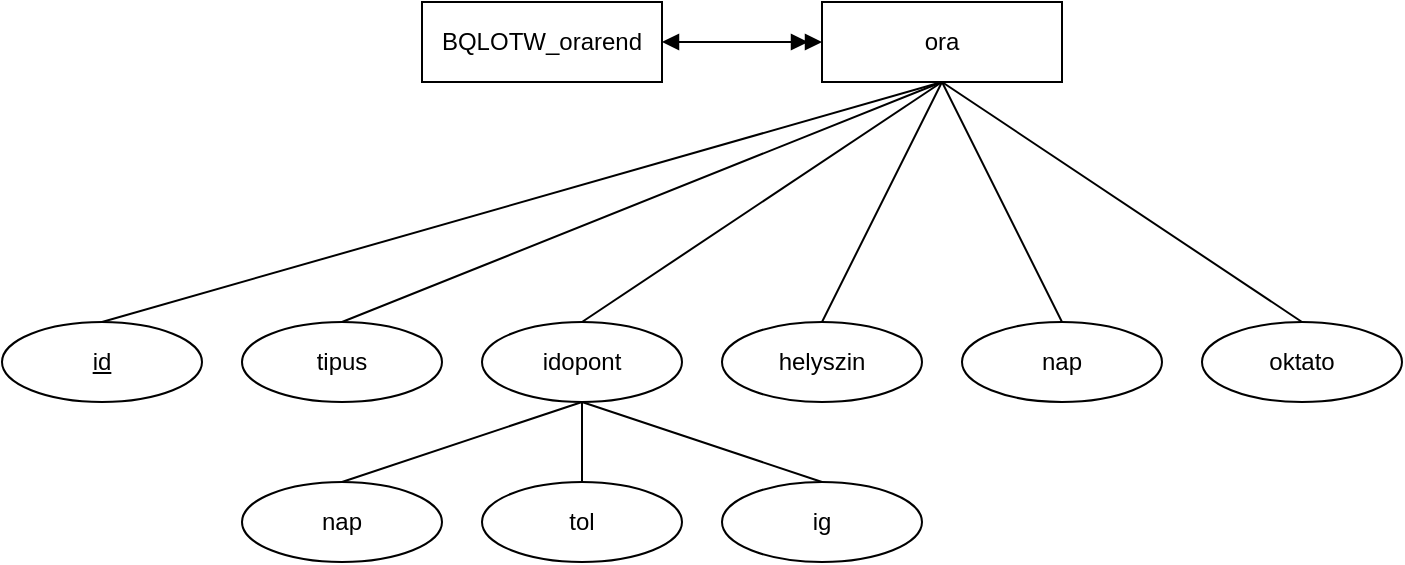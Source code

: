 <mxfile pages="2">
    <diagram name="Page-1" id="rCyAOGevqVK6DVIIFY3F">
        <mxGraphModel dx="1086" dy="513" grid="1" gridSize="10" guides="1" tooltips="1" connect="1" arrows="1" fold="1" page="1" pageScale="1" pageWidth="850" pageHeight="1100" math="0" shadow="0">
            <root>
                <mxCell id="0"/>
                <mxCell id="1" parent="0"/>
                <mxCell id="23" value="ora" style="whiteSpace=wrap;html=1;align=center;" vertex="1" parent="1">
                    <mxGeometry x="480" y="250" width="120" height="40" as="geometry"/>
                </mxCell>
                <mxCell id="24" value="BQLOTW_orarend" style="whiteSpace=wrap;html=1;align=center;" vertex="1" parent="1">
                    <mxGeometry x="280" y="250" width="120" height="40" as="geometry"/>
                </mxCell>
                <mxCell id="25" value="" style="fontSize=12;html=1;endArrow=doubleBlock;rounded=0;endFill=1;startArrow=block;startFill=1;exitX=1;exitY=0.5;exitDx=0;exitDy=0;entryX=0;entryY=0.5;entryDx=0;entryDy=0;" edge="1" parent="1" source="24" target="23">
                    <mxGeometry width="100" height="100" relative="1" as="geometry">
                        <mxPoint x="400" y="320" as="sourcePoint"/>
                        <mxPoint x="500" y="220" as="targetPoint"/>
                    </mxGeometry>
                </mxCell>
                <mxCell id="26" value="id" style="ellipse;whiteSpace=wrap;html=1;align=center;fontStyle=4;" vertex="1" parent="1">
                    <mxGeometry x="70" y="410" width="100" height="40" as="geometry"/>
                </mxCell>
                <mxCell id="27" value="tipus" style="ellipse;whiteSpace=wrap;html=1;align=center;" vertex="1" parent="1">
                    <mxGeometry x="190" y="410" width="100" height="40" as="geometry"/>
                </mxCell>
                <mxCell id="28" value="idopont" style="ellipse;whiteSpace=wrap;html=1;align=center;" vertex="1" parent="1">
                    <mxGeometry x="310" y="410" width="100" height="40" as="geometry"/>
                </mxCell>
                <mxCell id="29" value="nap&lt;span style=&quot;color: rgba(0, 0, 0, 0); font-family: monospace; font-size: 0px; text-align: start; text-wrap-mode: nowrap;&quot;&gt;%3CmxGraphModel%3E%3Croot%3E%3CmxCell%20id%3D%220%22%2F%3E%3CmxCell%20id%3D%221%22%20parent%3D%220%22%2F%3E%3CmxCell%20id%3D%222%22%20value%3D%22t%C3%ADpus%22%20style%3D%22ellipse%3BwhiteSpace%3Dwrap%3Bhtml%3D1%3Balign%3Dcenter%3B%22%20vertex%3D%221%22%20parent%3D%221%22%3E%3CmxGeometry%20x%3D%22410%22%20y%3D%22480%22%20width%3D%22100%22%20height%3D%2240%22%20as%3D%22geometry%22%2F%3E%3C%2FmxCell%3E%3C%2Froot%3E%3C%2FmxGraphModel%3E&lt;/span&gt;" style="ellipse;whiteSpace=wrap;html=1;align=center;fontStyle=0;" vertex="1" parent="1">
                    <mxGeometry x="190" y="490" width="100" height="40" as="geometry"/>
                </mxCell>
                <mxCell id="30" value="tol" style="ellipse;whiteSpace=wrap;html=1;align=center;fontStyle=0;" vertex="1" parent="1">
                    <mxGeometry x="310" y="490" width="100" height="40" as="geometry"/>
                </mxCell>
                <mxCell id="31" value="ig" style="ellipse;whiteSpace=wrap;html=1;align=center;fontStyle=0;" vertex="1" parent="1">
                    <mxGeometry x="430" y="490" width="100" height="40" as="geometry"/>
                </mxCell>
                <mxCell id="32" value="helyszin" style="ellipse;whiteSpace=wrap;html=1;align=center;fontStyle=0;" vertex="1" parent="1">
                    <mxGeometry x="430" y="410" width="100" height="40" as="geometry"/>
                </mxCell>
                <mxCell id="33" value="nap&lt;span style=&quot;color: rgba(0, 0, 0, 0); font-family: monospace; font-size: 0px; text-align: start; text-wrap-mode: nowrap;&quot;&gt;%3CmxGraphModel%3E%3Croot%3E%3CmxCell%20id%3D%220%22%2F%3E%3CmxCell%20id%3D%221%22%20parent%3D%220%22%2F%3E%3CmxCell%20id%3D%222%22%20value%3D%22t%C3%ADpus%22%20style%3D%22ellipse%3BwhiteSpace%3Dwrap%3Bhtml%3D1%3Balign%3Dcenter%3B%22%20vertex%3D%221%22%20parent%3D%221%22%3E%3CmxGeometry%20x%3D%22410%22%20y%3D%22480%22%20width%3D%22100%22%20height%3D%2240%22%20as%3D%22geometry%22%2F%3E%3C%2FmxCell%3E%3C%2Froot%3E%3C%2FmxGraphModel%3E&lt;/span&gt;" style="ellipse;whiteSpace=wrap;html=1;align=center;fontStyle=0;" vertex="1" parent="1">
                    <mxGeometry x="550" y="410" width="100" height="40" as="geometry"/>
                </mxCell>
                <mxCell id="34" value="oktato" style="ellipse;whiteSpace=wrap;html=1;align=center;fontStyle=0;" vertex="1" parent="1">
                    <mxGeometry x="670" y="410" width="100" height="40" as="geometry"/>
                </mxCell>
                <mxCell id="35" value="" style="endArrow=none;html=1;rounded=0;exitX=0.5;exitY=0;exitDx=0;exitDy=0;entryX=0.5;entryY=1;entryDx=0;entryDy=0;" edge="1" parent="1" source="26" target="23">
                    <mxGeometry relative="1" as="geometry">
                        <mxPoint x="360" y="480" as="sourcePoint"/>
                        <mxPoint x="520" y="480" as="targetPoint"/>
                    </mxGeometry>
                </mxCell>
                <mxCell id="36" value="" style="endArrow=none;html=1;rounded=0;exitX=0.5;exitY=1;exitDx=0;exitDy=0;entryX=0.5;entryY=0;entryDx=0;entryDy=0;" edge="1" parent="1" source="23" target="28">
                    <mxGeometry relative="1" as="geometry">
                        <mxPoint x="360" y="480" as="sourcePoint"/>
                        <mxPoint x="520" y="480" as="targetPoint"/>
                    </mxGeometry>
                </mxCell>
                <mxCell id="37" value="" style="endArrow=none;html=1;rounded=0;entryX=0.5;entryY=1;entryDx=0;entryDy=0;exitX=0.5;exitY=0;exitDx=0;exitDy=0;" edge="1" parent="1" source="27" target="23">
                    <mxGeometry relative="1" as="geometry">
                        <mxPoint x="360" y="480" as="sourcePoint"/>
                        <mxPoint x="520" y="480" as="targetPoint"/>
                    </mxGeometry>
                </mxCell>
                <mxCell id="38" value="" style="endArrow=none;html=1;rounded=0;exitX=0.5;exitY=0;exitDx=0;exitDy=0;" edge="1" parent="1" source="32">
                    <mxGeometry relative="1" as="geometry">
                        <mxPoint x="360" y="480" as="sourcePoint"/>
                        <mxPoint x="540" y="290" as="targetPoint"/>
                    </mxGeometry>
                </mxCell>
                <mxCell id="39" value="" style="endArrow=none;html=1;rounded=0;exitX=0.5;exitY=0;exitDx=0;exitDy=0;" edge="1" parent="1" source="33">
                    <mxGeometry relative="1" as="geometry">
                        <mxPoint x="360" y="480" as="sourcePoint"/>
                        <mxPoint x="540" y="290" as="targetPoint"/>
                    </mxGeometry>
                </mxCell>
                <mxCell id="40" value="" style="endArrow=none;html=1;rounded=0;exitX=0.5;exitY=0;exitDx=0;exitDy=0;" edge="1" parent="1" source="34">
                    <mxGeometry relative="1" as="geometry">
                        <mxPoint x="360" y="480" as="sourcePoint"/>
                        <mxPoint x="540" y="290" as="targetPoint"/>
                    </mxGeometry>
                </mxCell>
                <mxCell id="41" value="" style="endArrow=none;html=1;rounded=0;entryX=0.5;entryY=1;entryDx=0;entryDy=0;exitX=0.5;exitY=0;exitDx=0;exitDy=0;" edge="1" parent="1" source="29" target="28">
                    <mxGeometry relative="1" as="geometry">
                        <mxPoint x="360" y="480" as="sourcePoint"/>
                        <mxPoint x="520" y="480" as="targetPoint"/>
                    </mxGeometry>
                </mxCell>
                <mxCell id="42" value="" style="endArrow=none;html=1;rounded=0;entryX=0.5;entryY=0;entryDx=0;entryDy=0;" edge="1" parent="1" target="30">
                    <mxGeometry relative="1" as="geometry">
                        <mxPoint x="360" y="450" as="sourcePoint"/>
                        <mxPoint x="520" y="480" as="targetPoint"/>
                    </mxGeometry>
                </mxCell>
                <mxCell id="43" value="" style="endArrow=none;html=1;rounded=0;entryX=0.5;entryY=0;entryDx=0;entryDy=0;" edge="1" parent="1" target="31">
                    <mxGeometry relative="1" as="geometry">
                        <mxPoint x="360" y="450" as="sourcePoint"/>
                        <mxPoint x="520" y="480" as="targetPoint"/>
                    </mxGeometry>
                </mxCell>
            </root>
        </mxGraphModel>
    </diagram>
    <diagram id="ekChUCJ_y76ujZF8oGKG" name="Page-2">
        <mxGraphModel dx="703" dy="1227" grid="0" gridSize="10" guides="1" tooltips="1" connect="1" arrows="1" fold="1" page="0" pageScale="1" pageWidth="850" pageHeight="1100" math="0" shadow="0">
            <root>
                <mxCell id="0"/>
                <mxCell id="1" parent="0"/>
                <mxCell id="HF_Tf0KA8rQf1nv-4KL--1" value="ora" style="whiteSpace=wrap;html=1;align=center;" parent="1" vertex="1">
                    <mxGeometry x="760" y="-4" width="120" height="40" as="geometry"/>
                </mxCell>
                <mxCell id="HF_Tf0KA8rQf1nv-4KL--2" value="BQLOTW_orarend" style="whiteSpace=wrap;html=1;align=center;" parent="1" vertex="1">
                    <mxGeometry x="560" y="-4" width="120" height="40" as="geometry"/>
                </mxCell>
                <mxCell id="HF_Tf0KA8rQf1nv-4KL--3" value="" style="fontSize=12;html=1;endArrow=doubleBlock;rounded=0;endFill=1;startArrow=block;startFill=1;exitX=1;exitY=0.5;exitDx=0;exitDy=0;entryX=0;entryY=0.5;entryDx=0;entryDy=0;" parent="1" source="HF_Tf0KA8rQf1nv-4KL--2" target="HF_Tf0KA8rQf1nv-4KL--1" edge="1">
                    <mxGeometry width="100" height="100" relative="1" as="geometry">
                        <mxPoint x="680" y="66" as="sourcePoint"/>
                        <mxPoint x="780" y="-34" as="targetPoint"/>
                    </mxGeometry>
                </mxCell>
                <mxCell id="HF_Tf0KA8rQf1nv-4KL--4" value="id" style="ellipse;whiteSpace=wrap;html=1;align=center;fontStyle=4;" parent="1" vertex="1">
                    <mxGeometry x="350" y="156" width="100" height="40" as="geometry"/>
                </mxCell>
                <mxCell id="HF_Tf0KA8rQf1nv-4KL--5" value="tipus" style="ellipse;whiteSpace=wrap;html=1;align=center;" parent="1" vertex="1">
                    <mxGeometry x="470" y="156" width="100" height="40" as="geometry"/>
                </mxCell>
                <mxCell id="HF_Tf0KA8rQf1nv-4KL--6" value="idopont" style="ellipse;whiteSpace=wrap;html=1;align=center;" parent="1" vertex="1">
                    <mxGeometry x="590" y="156" width="100" height="40" as="geometry"/>
                </mxCell>
                <mxCell id="HF_Tf0KA8rQf1nv-4KL--7" value="nap&lt;span style=&quot;color: rgba(0, 0, 0, 0); font-family: monospace; font-size: 0px; text-align: start; text-wrap-mode: nowrap;&quot;&gt;%3CmxGraphModel%3E%3Croot%3E%3CmxCell%20id%3D%220%22%2F%3E%3CmxCell%20id%3D%221%22%20parent%3D%220%22%2F%3E%3CmxCell%20id%3D%222%22%20value%3D%22t%C3%ADpus%22%20style%3D%22ellipse%3BwhiteSpace%3Dwrap%3Bhtml%3D1%3Balign%3Dcenter%3B%22%20vertex%3D%221%22%20parent%3D%221%22%3E%3CmxGeometry%20x%3D%22410%22%20y%3D%22480%22%20width%3D%22100%22%20height%3D%2240%22%20as%3D%22geometry%22%2F%3E%3C%2FmxCell%3E%3C%2Froot%3E%3C%2FmxGraphModel%3E&lt;/span&gt;" style="ellipse;whiteSpace=wrap;html=1;align=center;fontStyle=0;" parent="1" vertex="1">
                    <mxGeometry x="470" y="236" width="100" height="40" as="geometry"/>
                </mxCell>
                <mxCell id="HF_Tf0KA8rQf1nv-4KL--8" value="tol" style="ellipse;whiteSpace=wrap;html=1;align=center;fontStyle=0;" parent="1" vertex="1">
                    <mxGeometry x="590" y="236" width="100" height="40" as="geometry"/>
                </mxCell>
                <mxCell id="HF_Tf0KA8rQf1nv-4KL--9" value="ig" style="ellipse;whiteSpace=wrap;html=1;align=center;fontStyle=0;" parent="1" vertex="1">
                    <mxGeometry x="710" y="236" width="100" height="40" as="geometry"/>
                </mxCell>
                <mxCell id="HF_Tf0KA8rQf1nv-4KL--10" value="helyszin" style="ellipse;whiteSpace=wrap;html=1;align=center;fontStyle=0;" parent="1" vertex="1">
                    <mxGeometry x="710" y="156" width="100" height="40" as="geometry"/>
                </mxCell>
                <mxCell id="HF_Tf0KA8rQf1nv-4KL--11" value="nap&lt;span style=&quot;color: rgba(0, 0, 0, 0); font-family: monospace; font-size: 0px; text-align: start; text-wrap-mode: nowrap;&quot;&gt;%3CmxGraphModel%3E%3Croot%3E%3CmxCell%20id%3D%220%22%2F%3E%3CmxCell%20id%3D%221%22%20parent%3D%220%22%2F%3E%3CmxCell%20id%3D%222%22%20value%3D%22t%C3%ADpus%22%20style%3D%22ellipse%3BwhiteSpace%3Dwrap%3Bhtml%3D1%3Balign%3Dcenter%3B%22%20vertex%3D%221%22%20parent%3D%221%22%3E%3CmxGeometry%20x%3D%22410%22%20y%3D%22480%22%20width%3D%22100%22%20height%3D%2240%22%20as%3D%22geometry%22%2F%3E%3C%2FmxCell%3E%3C%2Froot%3E%3C%2FmxGraphModel%3E&lt;/span&gt;" style="ellipse;whiteSpace=wrap;html=1;align=center;fontStyle=0;" parent="1" vertex="1">
                    <mxGeometry x="830" y="156" width="100" height="40" as="geometry"/>
                </mxCell>
                <mxCell id="HF_Tf0KA8rQf1nv-4KL--12" value="oktato" style="ellipse;whiteSpace=wrap;html=1;align=center;fontStyle=0;" parent="1" vertex="1">
                    <mxGeometry x="950" y="156" width="100" height="40" as="geometry"/>
                </mxCell>
                <mxCell id="HF_Tf0KA8rQf1nv-4KL--13" value="" style="endArrow=none;html=1;rounded=0;exitX=0.5;exitY=0;exitDx=0;exitDy=0;entryX=0.5;entryY=1;entryDx=0;entryDy=0;" parent="1" source="HF_Tf0KA8rQf1nv-4KL--4" target="HF_Tf0KA8rQf1nv-4KL--1" edge="1">
                    <mxGeometry relative="1" as="geometry">
                        <mxPoint x="640" y="226" as="sourcePoint"/>
                        <mxPoint x="800" y="226" as="targetPoint"/>
                    </mxGeometry>
                </mxCell>
                <mxCell id="HF_Tf0KA8rQf1nv-4KL--14" value="" style="endArrow=none;html=1;rounded=0;exitX=0.5;exitY=1;exitDx=0;exitDy=0;entryX=0.5;entryY=0;entryDx=0;entryDy=0;" parent="1" source="HF_Tf0KA8rQf1nv-4KL--1" target="HF_Tf0KA8rQf1nv-4KL--6" edge="1">
                    <mxGeometry relative="1" as="geometry">
                        <mxPoint x="640" y="226" as="sourcePoint"/>
                        <mxPoint x="800" y="226" as="targetPoint"/>
                    </mxGeometry>
                </mxCell>
                <mxCell id="HF_Tf0KA8rQf1nv-4KL--15" value="" style="endArrow=none;html=1;rounded=0;entryX=0.5;entryY=1;entryDx=0;entryDy=0;exitX=0.5;exitY=0;exitDx=0;exitDy=0;" parent="1" source="HF_Tf0KA8rQf1nv-4KL--5" target="HF_Tf0KA8rQf1nv-4KL--1" edge="1">
                    <mxGeometry relative="1" as="geometry">
                        <mxPoint x="640" y="226" as="sourcePoint"/>
                        <mxPoint x="800" y="226" as="targetPoint"/>
                    </mxGeometry>
                </mxCell>
                <mxCell id="HF_Tf0KA8rQf1nv-4KL--16" value="" style="endArrow=none;html=1;rounded=0;exitX=0.5;exitY=0;exitDx=0;exitDy=0;" parent="1" source="HF_Tf0KA8rQf1nv-4KL--10" edge="1">
                    <mxGeometry relative="1" as="geometry">
                        <mxPoint x="640" y="226" as="sourcePoint"/>
                        <mxPoint x="820" y="36" as="targetPoint"/>
                    </mxGeometry>
                </mxCell>
                <mxCell id="HF_Tf0KA8rQf1nv-4KL--17" value="" style="endArrow=none;html=1;rounded=0;exitX=0.5;exitY=0;exitDx=0;exitDy=0;" parent="1" source="HF_Tf0KA8rQf1nv-4KL--11" edge="1">
                    <mxGeometry relative="1" as="geometry">
                        <mxPoint x="640" y="226" as="sourcePoint"/>
                        <mxPoint x="820" y="36" as="targetPoint"/>
                    </mxGeometry>
                </mxCell>
                <mxCell id="HF_Tf0KA8rQf1nv-4KL--18" value="" style="endArrow=none;html=1;rounded=0;exitX=0.5;exitY=0;exitDx=0;exitDy=0;" parent="1" source="HF_Tf0KA8rQf1nv-4KL--12" edge="1">
                    <mxGeometry relative="1" as="geometry">
                        <mxPoint x="640" y="226" as="sourcePoint"/>
                        <mxPoint x="820" y="36" as="targetPoint"/>
                    </mxGeometry>
                </mxCell>
                <mxCell id="HF_Tf0KA8rQf1nv-4KL--19" value="" style="endArrow=none;html=1;rounded=0;entryX=0.5;entryY=1;entryDx=0;entryDy=0;exitX=0.5;exitY=0;exitDx=0;exitDy=0;" parent="1" source="HF_Tf0KA8rQf1nv-4KL--7" target="HF_Tf0KA8rQf1nv-4KL--6" edge="1">
                    <mxGeometry relative="1" as="geometry">
                        <mxPoint x="640" y="226" as="sourcePoint"/>
                        <mxPoint x="800" y="226" as="targetPoint"/>
                    </mxGeometry>
                </mxCell>
                <mxCell id="HF_Tf0KA8rQf1nv-4KL--20" value="" style="endArrow=none;html=1;rounded=0;entryX=0.5;entryY=0;entryDx=0;entryDy=0;" parent="1" target="HF_Tf0KA8rQf1nv-4KL--8" edge="1">
                    <mxGeometry relative="1" as="geometry">
                        <mxPoint x="640" y="196" as="sourcePoint"/>
                        <mxPoint x="800" y="226" as="targetPoint"/>
                    </mxGeometry>
                </mxCell>
                <mxCell id="HF_Tf0KA8rQf1nv-4KL--21" value="" style="endArrow=none;html=1;rounded=0;entryX=0.5;entryY=0;entryDx=0;entryDy=0;" parent="1" target="HF_Tf0KA8rQf1nv-4KL--9" edge="1">
                    <mxGeometry relative="1" as="geometry">
                        <mxPoint x="640" y="196" as="sourcePoint"/>
                        <mxPoint x="800" y="226" as="targetPoint"/>
                    </mxGeometry>
                </mxCell>
            </root>
        </mxGraphModel>
    </diagram>
</mxfile>